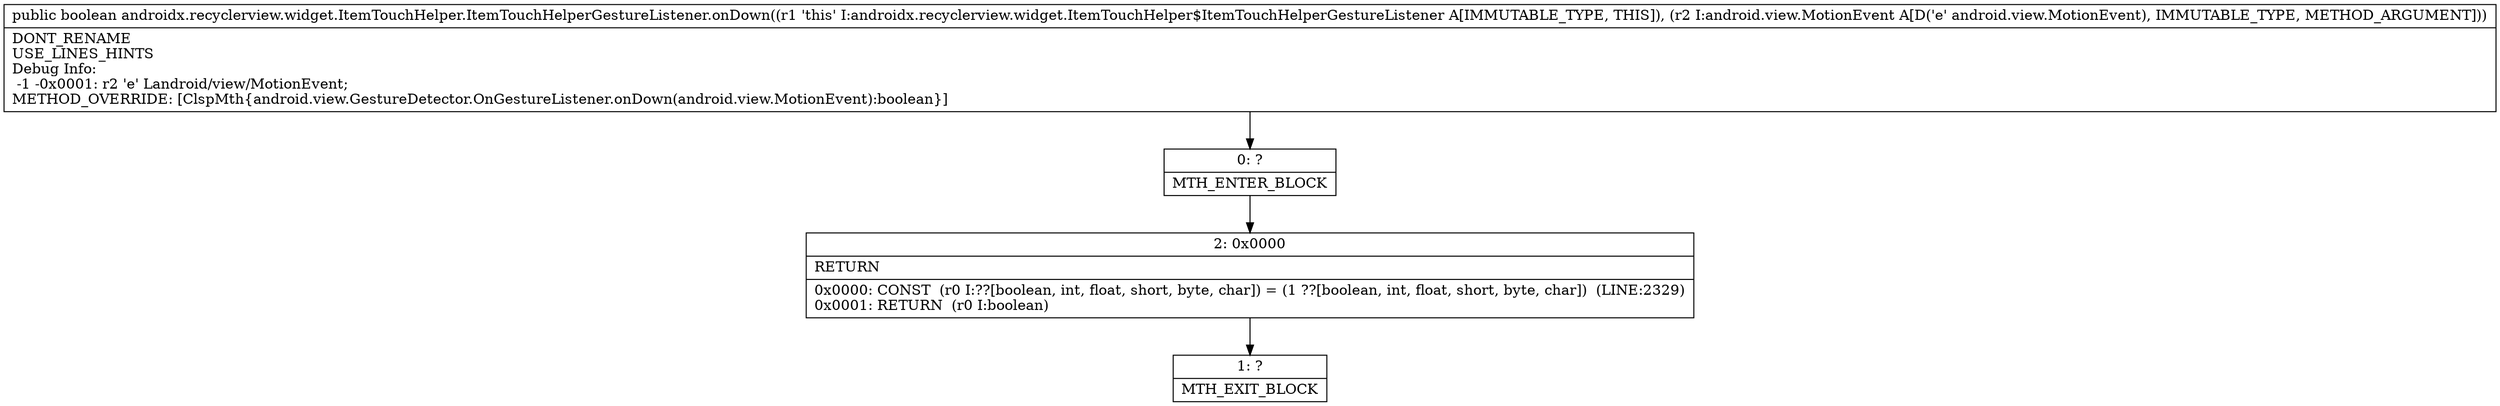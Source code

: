 digraph "CFG forandroidx.recyclerview.widget.ItemTouchHelper.ItemTouchHelperGestureListener.onDown(Landroid\/view\/MotionEvent;)Z" {
Node_0 [shape=record,label="{0\:\ ?|MTH_ENTER_BLOCK\l}"];
Node_2 [shape=record,label="{2\:\ 0x0000|RETURN\l|0x0000: CONST  (r0 I:??[boolean, int, float, short, byte, char]) = (1 ??[boolean, int, float, short, byte, char])  (LINE:2329)\l0x0001: RETURN  (r0 I:boolean) \l}"];
Node_1 [shape=record,label="{1\:\ ?|MTH_EXIT_BLOCK\l}"];
MethodNode[shape=record,label="{public boolean androidx.recyclerview.widget.ItemTouchHelper.ItemTouchHelperGestureListener.onDown((r1 'this' I:androidx.recyclerview.widget.ItemTouchHelper$ItemTouchHelperGestureListener A[IMMUTABLE_TYPE, THIS]), (r2 I:android.view.MotionEvent A[D('e' android.view.MotionEvent), IMMUTABLE_TYPE, METHOD_ARGUMENT]))  | DONT_RENAME\lUSE_LINES_HINTS\lDebug Info:\l  \-1 \-0x0001: r2 'e' Landroid\/view\/MotionEvent;\lMETHOD_OVERRIDE: [ClspMth\{android.view.GestureDetector.OnGestureListener.onDown(android.view.MotionEvent):boolean\}]\l}"];
MethodNode -> Node_0;Node_0 -> Node_2;
Node_2 -> Node_1;
}


